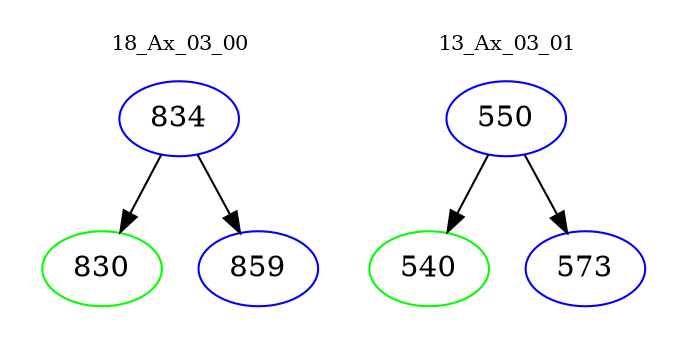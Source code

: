 digraph{
subgraph cluster_0 {
color = white
label = "18_Ax_03_00";
fontsize=10;
T0_834 [label="834", color="blue"]
T0_834 -> T0_830 [color="black"]
T0_830 [label="830", color="green"]
T0_834 -> T0_859 [color="black"]
T0_859 [label="859", color="blue"]
}
subgraph cluster_1 {
color = white
label = "13_Ax_03_01";
fontsize=10;
T1_550 [label="550", color="blue"]
T1_550 -> T1_540 [color="black"]
T1_540 [label="540", color="green"]
T1_550 -> T1_573 [color="black"]
T1_573 [label="573", color="blue"]
}
}
